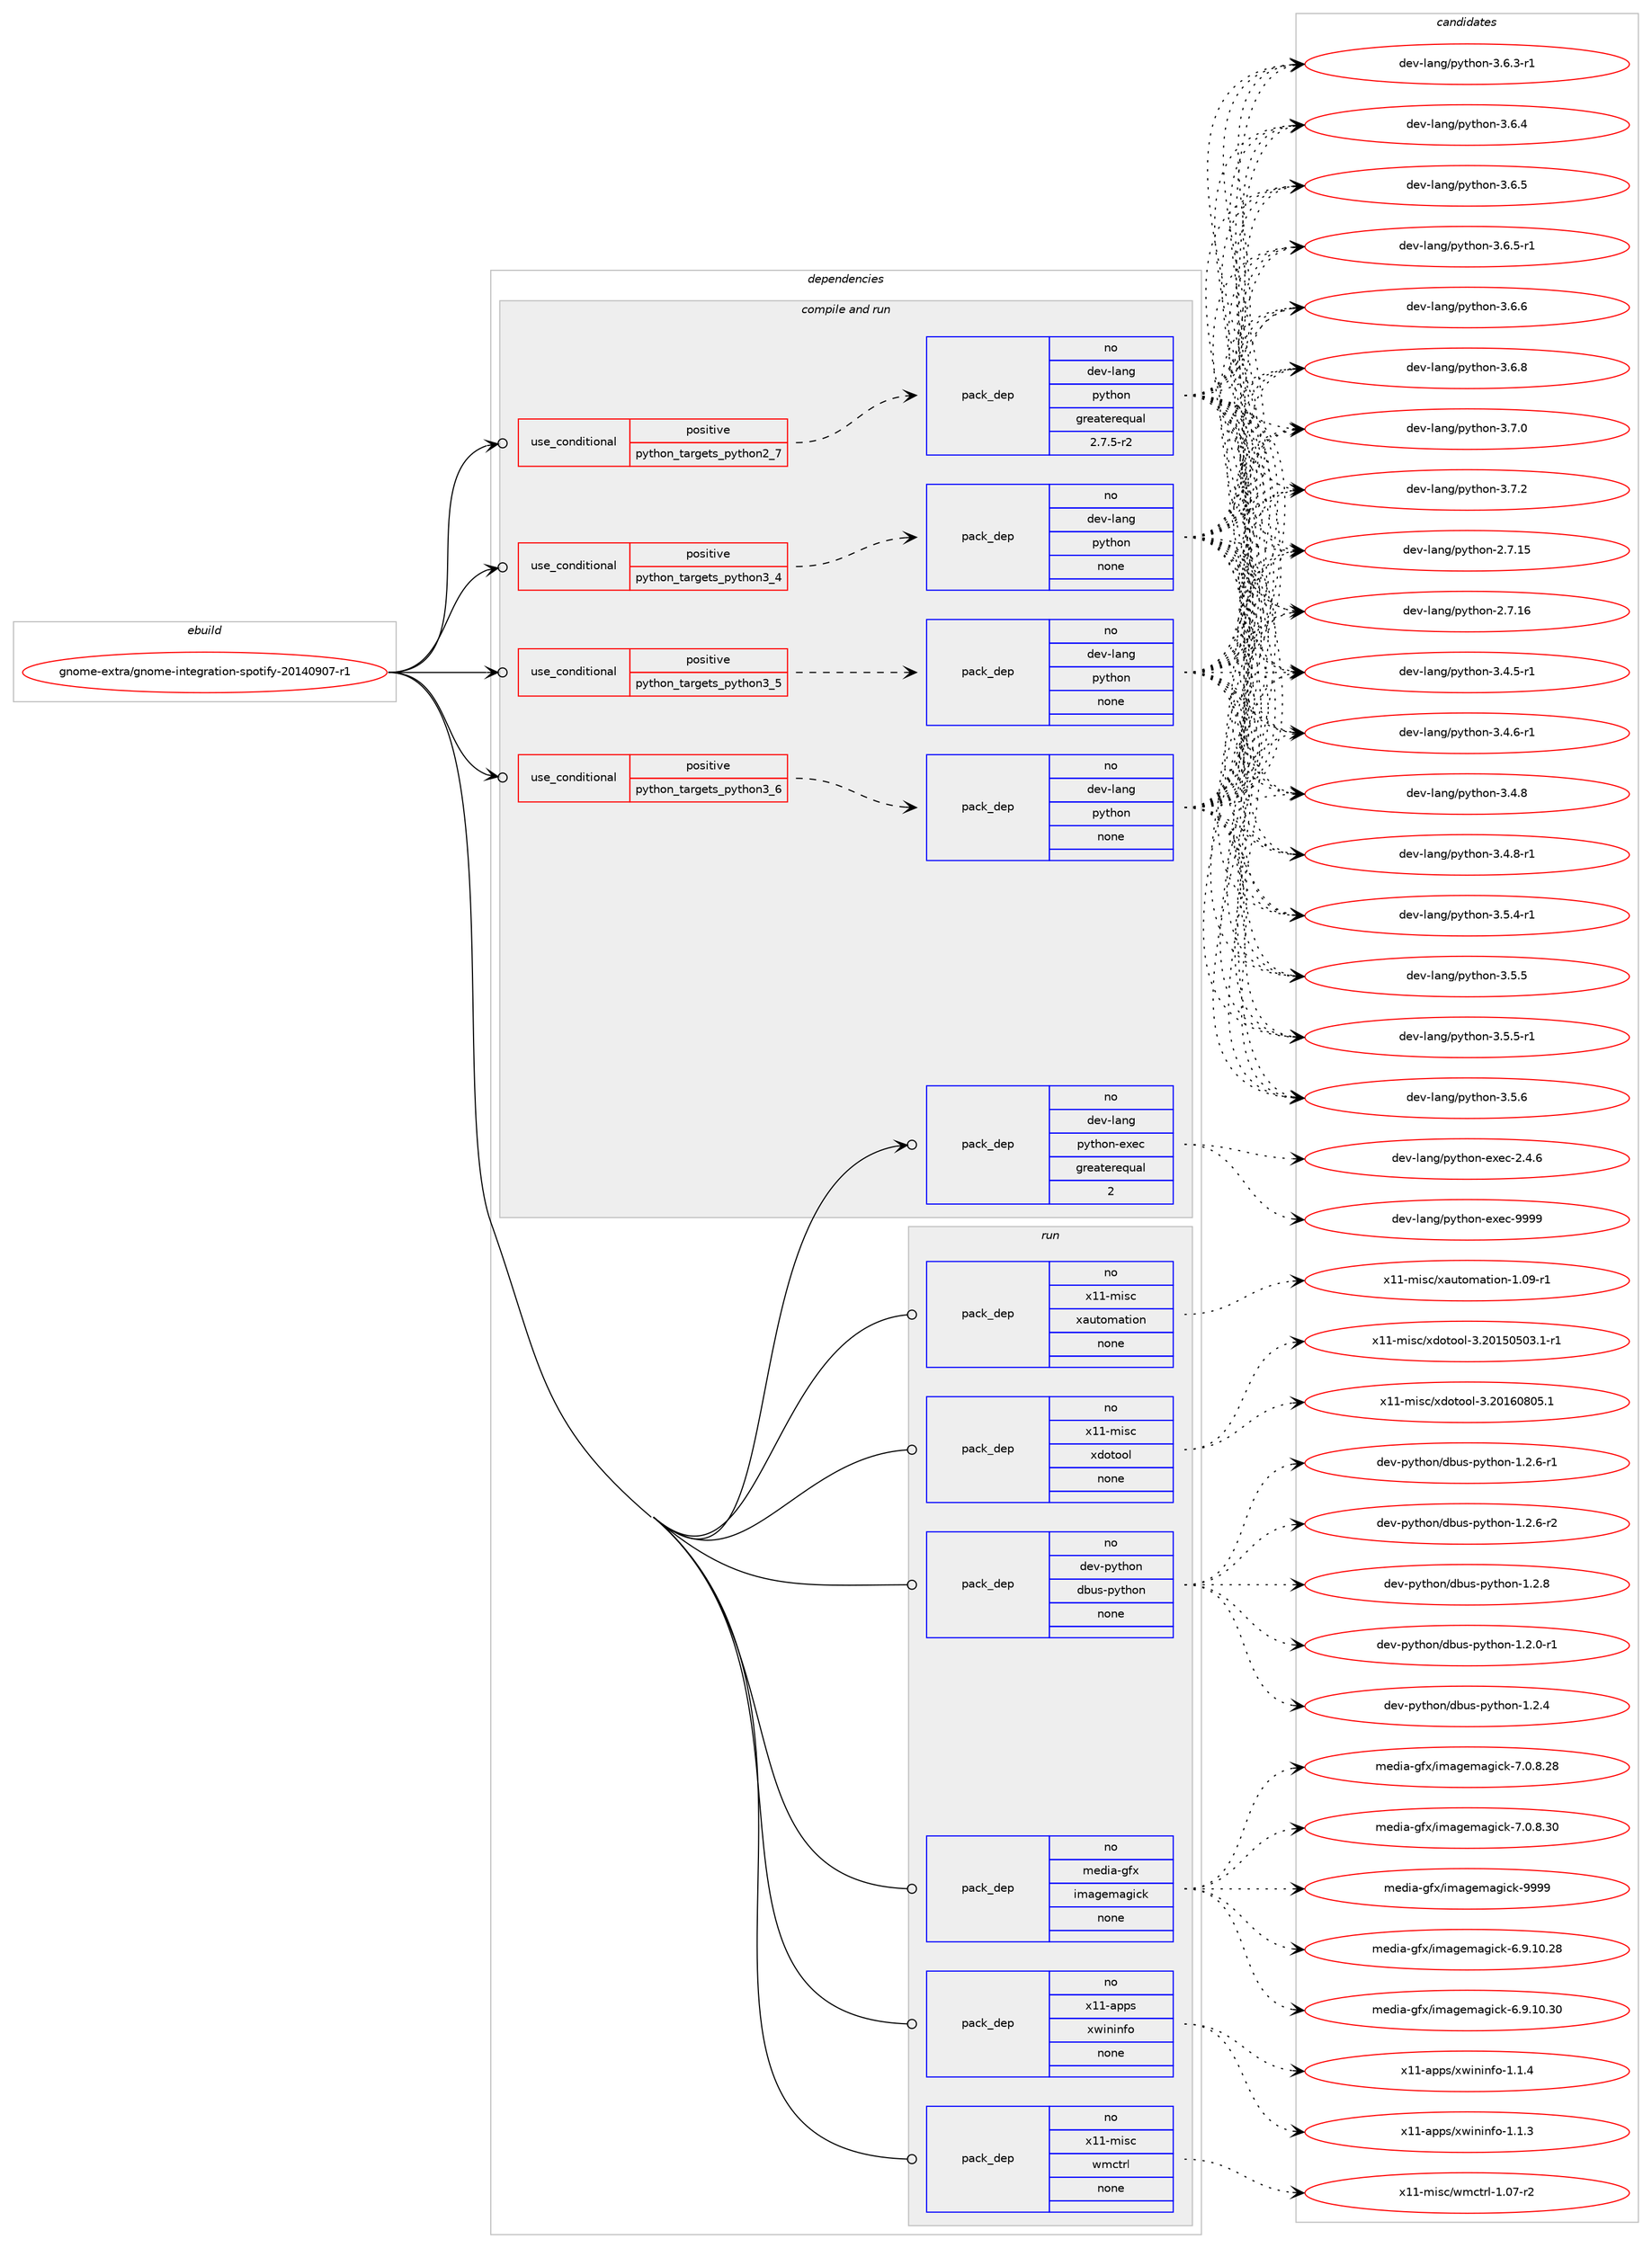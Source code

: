 digraph prolog {

# *************
# Graph options
# *************

newrank=true;
concentrate=true;
compound=true;
graph [rankdir=LR,fontname=Helvetica,fontsize=10,ranksep=1.5];#, ranksep=2.5, nodesep=0.2];
edge  [arrowhead=vee];
node  [fontname=Helvetica,fontsize=10];

# **********
# The ebuild
# **********

subgraph cluster_leftcol {
color=gray;
rank=same;
label=<<i>ebuild</i>>;
id [label="gnome-extra/gnome-integration-spotify-20140907-r1", color=red, width=4, href="../gnome-extra/gnome-integration-spotify-20140907-r1.svg"];
}

# ****************
# The dependencies
# ****************

subgraph cluster_midcol {
color=gray;
label=<<i>dependencies</i>>;
subgraph cluster_compile {
fillcolor="#eeeeee";
style=filled;
label=<<i>compile</i>>;
}
subgraph cluster_compileandrun {
fillcolor="#eeeeee";
style=filled;
label=<<i>compile and run</i>>;
subgraph cond428011 {
dependency1567355 [label=<<TABLE BORDER="0" CELLBORDER="1" CELLSPACING="0" CELLPADDING="4"><TR><TD ROWSPAN="3" CELLPADDING="10">use_conditional</TD></TR><TR><TD>positive</TD></TR><TR><TD>python_targets_python2_7</TD></TR></TABLE>>, shape=none, color=red];
subgraph pack1115125 {
dependency1567356 [label=<<TABLE BORDER="0" CELLBORDER="1" CELLSPACING="0" CELLPADDING="4" WIDTH="220"><TR><TD ROWSPAN="6" CELLPADDING="30">pack_dep</TD></TR><TR><TD WIDTH="110">no</TD></TR><TR><TD>dev-lang</TD></TR><TR><TD>python</TD></TR><TR><TD>greaterequal</TD></TR><TR><TD>2.7.5-r2</TD></TR></TABLE>>, shape=none, color=blue];
}
dependency1567355:e -> dependency1567356:w [weight=20,style="dashed",arrowhead="vee"];
}
id:e -> dependency1567355:w [weight=20,style="solid",arrowhead="odotvee"];
subgraph cond428012 {
dependency1567357 [label=<<TABLE BORDER="0" CELLBORDER="1" CELLSPACING="0" CELLPADDING="4"><TR><TD ROWSPAN="3" CELLPADDING="10">use_conditional</TD></TR><TR><TD>positive</TD></TR><TR><TD>python_targets_python3_4</TD></TR></TABLE>>, shape=none, color=red];
subgraph pack1115126 {
dependency1567358 [label=<<TABLE BORDER="0" CELLBORDER="1" CELLSPACING="0" CELLPADDING="4" WIDTH="220"><TR><TD ROWSPAN="6" CELLPADDING="30">pack_dep</TD></TR><TR><TD WIDTH="110">no</TD></TR><TR><TD>dev-lang</TD></TR><TR><TD>python</TD></TR><TR><TD>none</TD></TR><TR><TD></TD></TR></TABLE>>, shape=none, color=blue];
}
dependency1567357:e -> dependency1567358:w [weight=20,style="dashed",arrowhead="vee"];
}
id:e -> dependency1567357:w [weight=20,style="solid",arrowhead="odotvee"];
subgraph cond428013 {
dependency1567359 [label=<<TABLE BORDER="0" CELLBORDER="1" CELLSPACING="0" CELLPADDING="4"><TR><TD ROWSPAN="3" CELLPADDING="10">use_conditional</TD></TR><TR><TD>positive</TD></TR><TR><TD>python_targets_python3_5</TD></TR></TABLE>>, shape=none, color=red];
subgraph pack1115127 {
dependency1567360 [label=<<TABLE BORDER="0" CELLBORDER="1" CELLSPACING="0" CELLPADDING="4" WIDTH="220"><TR><TD ROWSPAN="6" CELLPADDING="30">pack_dep</TD></TR><TR><TD WIDTH="110">no</TD></TR><TR><TD>dev-lang</TD></TR><TR><TD>python</TD></TR><TR><TD>none</TD></TR><TR><TD></TD></TR></TABLE>>, shape=none, color=blue];
}
dependency1567359:e -> dependency1567360:w [weight=20,style="dashed",arrowhead="vee"];
}
id:e -> dependency1567359:w [weight=20,style="solid",arrowhead="odotvee"];
subgraph cond428014 {
dependency1567361 [label=<<TABLE BORDER="0" CELLBORDER="1" CELLSPACING="0" CELLPADDING="4"><TR><TD ROWSPAN="3" CELLPADDING="10">use_conditional</TD></TR><TR><TD>positive</TD></TR><TR><TD>python_targets_python3_6</TD></TR></TABLE>>, shape=none, color=red];
subgraph pack1115128 {
dependency1567362 [label=<<TABLE BORDER="0" CELLBORDER="1" CELLSPACING="0" CELLPADDING="4" WIDTH="220"><TR><TD ROWSPAN="6" CELLPADDING="30">pack_dep</TD></TR><TR><TD WIDTH="110">no</TD></TR><TR><TD>dev-lang</TD></TR><TR><TD>python</TD></TR><TR><TD>none</TD></TR><TR><TD></TD></TR></TABLE>>, shape=none, color=blue];
}
dependency1567361:e -> dependency1567362:w [weight=20,style="dashed",arrowhead="vee"];
}
id:e -> dependency1567361:w [weight=20,style="solid",arrowhead="odotvee"];
subgraph pack1115129 {
dependency1567363 [label=<<TABLE BORDER="0" CELLBORDER="1" CELLSPACING="0" CELLPADDING="4" WIDTH="220"><TR><TD ROWSPAN="6" CELLPADDING="30">pack_dep</TD></TR><TR><TD WIDTH="110">no</TD></TR><TR><TD>dev-lang</TD></TR><TR><TD>python-exec</TD></TR><TR><TD>greaterequal</TD></TR><TR><TD>2</TD></TR></TABLE>>, shape=none, color=blue];
}
id:e -> dependency1567363:w [weight=20,style="solid",arrowhead="odotvee"];
}
subgraph cluster_run {
fillcolor="#eeeeee";
style=filled;
label=<<i>run</i>>;
subgraph pack1115130 {
dependency1567364 [label=<<TABLE BORDER="0" CELLBORDER="1" CELLSPACING="0" CELLPADDING="4" WIDTH="220"><TR><TD ROWSPAN="6" CELLPADDING="30">pack_dep</TD></TR><TR><TD WIDTH="110">no</TD></TR><TR><TD>dev-python</TD></TR><TR><TD>dbus-python</TD></TR><TR><TD>none</TD></TR><TR><TD></TD></TR></TABLE>>, shape=none, color=blue];
}
id:e -> dependency1567364:w [weight=20,style="solid",arrowhead="odot"];
subgraph pack1115131 {
dependency1567365 [label=<<TABLE BORDER="0" CELLBORDER="1" CELLSPACING="0" CELLPADDING="4" WIDTH="220"><TR><TD ROWSPAN="6" CELLPADDING="30">pack_dep</TD></TR><TR><TD WIDTH="110">no</TD></TR><TR><TD>media-gfx</TD></TR><TR><TD>imagemagick</TD></TR><TR><TD>none</TD></TR><TR><TD></TD></TR></TABLE>>, shape=none, color=blue];
}
id:e -> dependency1567365:w [weight=20,style="solid",arrowhead="odot"];
subgraph pack1115132 {
dependency1567366 [label=<<TABLE BORDER="0" CELLBORDER="1" CELLSPACING="0" CELLPADDING="4" WIDTH="220"><TR><TD ROWSPAN="6" CELLPADDING="30">pack_dep</TD></TR><TR><TD WIDTH="110">no</TD></TR><TR><TD>x11-apps</TD></TR><TR><TD>xwininfo</TD></TR><TR><TD>none</TD></TR><TR><TD></TD></TR></TABLE>>, shape=none, color=blue];
}
id:e -> dependency1567366:w [weight=20,style="solid",arrowhead="odot"];
subgraph pack1115133 {
dependency1567367 [label=<<TABLE BORDER="0" CELLBORDER="1" CELLSPACING="0" CELLPADDING="4" WIDTH="220"><TR><TD ROWSPAN="6" CELLPADDING="30">pack_dep</TD></TR><TR><TD WIDTH="110">no</TD></TR><TR><TD>x11-misc</TD></TR><TR><TD>wmctrl</TD></TR><TR><TD>none</TD></TR><TR><TD></TD></TR></TABLE>>, shape=none, color=blue];
}
id:e -> dependency1567367:w [weight=20,style="solid",arrowhead="odot"];
subgraph pack1115134 {
dependency1567368 [label=<<TABLE BORDER="0" CELLBORDER="1" CELLSPACING="0" CELLPADDING="4" WIDTH="220"><TR><TD ROWSPAN="6" CELLPADDING="30">pack_dep</TD></TR><TR><TD WIDTH="110">no</TD></TR><TR><TD>x11-misc</TD></TR><TR><TD>xautomation</TD></TR><TR><TD>none</TD></TR><TR><TD></TD></TR></TABLE>>, shape=none, color=blue];
}
id:e -> dependency1567368:w [weight=20,style="solid",arrowhead="odot"];
subgraph pack1115135 {
dependency1567369 [label=<<TABLE BORDER="0" CELLBORDER="1" CELLSPACING="0" CELLPADDING="4" WIDTH="220"><TR><TD ROWSPAN="6" CELLPADDING="30">pack_dep</TD></TR><TR><TD WIDTH="110">no</TD></TR><TR><TD>x11-misc</TD></TR><TR><TD>xdotool</TD></TR><TR><TD>none</TD></TR><TR><TD></TD></TR></TABLE>>, shape=none, color=blue];
}
id:e -> dependency1567369:w [weight=20,style="solid",arrowhead="odot"];
}
}

# **************
# The candidates
# **************

subgraph cluster_choices {
rank=same;
color=gray;
label=<<i>candidates</i>>;

subgraph choice1115125 {
color=black;
nodesep=1;
choice10010111845108971101034711212111610411111045504655464953 [label="dev-lang/python-2.7.15", color=red, width=4,href="../dev-lang/python-2.7.15.svg"];
choice10010111845108971101034711212111610411111045504655464954 [label="dev-lang/python-2.7.16", color=red, width=4,href="../dev-lang/python-2.7.16.svg"];
choice1001011184510897110103471121211161041111104551465246534511449 [label="dev-lang/python-3.4.5-r1", color=red, width=4,href="../dev-lang/python-3.4.5-r1.svg"];
choice1001011184510897110103471121211161041111104551465246544511449 [label="dev-lang/python-3.4.6-r1", color=red, width=4,href="../dev-lang/python-3.4.6-r1.svg"];
choice100101118451089711010347112121116104111110455146524656 [label="dev-lang/python-3.4.8", color=red, width=4,href="../dev-lang/python-3.4.8.svg"];
choice1001011184510897110103471121211161041111104551465246564511449 [label="dev-lang/python-3.4.8-r1", color=red, width=4,href="../dev-lang/python-3.4.8-r1.svg"];
choice1001011184510897110103471121211161041111104551465346524511449 [label="dev-lang/python-3.5.4-r1", color=red, width=4,href="../dev-lang/python-3.5.4-r1.svg"];
choice100101118451089711010347112121116104111110455146534653 [label="dev-lang/python-3.5.5", color=red, width=4,href="../dev-lang/python-3.5.5.svg"];
choice1001011184510897110103471121211161041111104551465346534511449 [label="dev-lang/python-3.5.5-r1", color=red, width=4,href="../dev-lang/python-3.5.5-r1.svg"];
choice100101118451089711010347112121116104111110455146534654 [label="dev-lang/python-3.5.6", color=red, width=4,href="../dev-lang/python-3.5.6.svg"];
choice1001011184510897110103471121211161041111104551465446514511449 [label="dev-lang/python-3.6.3-r1", color=red, width=4,href="../dev-lang/python-3.6.3-r1.svg"];
choice100101118451089711010347112121116104111110455146544652 [label="dev-lang/python-3.6.4", color=red, width=4,href="../dev-lang/python-3.6.4.svg"];
choice100101118451089711010347112121116104111110455146544653 [label="dev-lang/python-3.6.5", color=red, width=4,href="../dev-lang/python-3.6.5.svg"];
choice1001011184510897110103471121211161041111104551465446534511449 [label="dev-lang/python-3.6.5-r1", color=red, width=4,href="../dev-lang/python-3.6.5-r1.svg"];
choice100101118451089711010347112121116104111110455146544654 [label="dev-lang/python-3.6.6", color=red, width=4,href="../dev-lang/python-3.6.6.svg"];
choice100101118451089711010347112121116104111110455146544656 [label="dev-lang/python-3.6.8", color=red, width=4,href="../dev-lang/python-3.6.8.svg"];
choice100101118451089711010347112121116104111110455146554648 [label="dev-lang/python-3.7.0", color=red, width=4,href="../dev-lang/python-3.7.0.svg"];
choice100101118451089711010347112121116104111110455146554650 [label="dev-lang/python-3.7.2", color=red, width=4,href="../dev-lang/python-3.7.2.svg"];
dependency1567356:e -> choice10010111845108971101034711212111610411111045504655464953:w [style=dotted,weight="100"];
dependency1567356:e -> choice10010111845108971101034711212111610411111045504655464954:w [style=dotted,weight="100"];
dependency1567356:e -> choice1001011184510897110103471121211161041111104551465246534511449:w [style=dotted,weight="100"];
dependency1567356:e -> choice1001011184510897110103471121211161041111104551465246544511449:w [style=dotted,weight="100"];
dependency1567356:e -> choice100101118451089711010347112121116104111110455146524656:w [style=dotted,weight="100"];
dependency1567356:e -> choice1001011184510897110103471121211161041111104551465246564511449:w [style=dotted,weight="100"];
dependency1567356:e -> choice1001011184510897110103471121211161041111104551465346524511449:w [style=dotted,weight="100"];
dependency1567356:e -> choice100101118451089711010347112121116104111110455146534653:w [style=dotted,weight="100"];
dependency1567356:e -> choice1001011184510897110103471121211161041111104551465346534511449:w [style=dotted,weight="100"];
dependency1567356:e -> choice100101118451089711010347112121116104111110455146534654:w [style=dotted,weight="100"];
dependency1567356:e -> choice1001011184510897110103471121211161041111104551465446514511449:w [style=dotted,weight="100"];
dependency1567356:e -> choice100101118451089711010347112121116104111110455146544652:w [style=dotted,weight="100"];
dependency1567356:e -> choice100101118451089711010347112121116104111110455146544653:w [style=dotted,weight="100"];
dependency1567356:e -> choice1001011184510897110103471121211161041111104551465446534511449:w [style=dotted,weight="100"];
dependency1567356:e -> choice100101118451089711010347112121116104111110455146544654:w [style=dotted,weight="100"];
dependency1567356:e -> choice100101118451089711010347112121116104111110455146544656:w [style=dotted,weight="100"];
dependency1567356:e -> choice100101118451089711010347112121116104111110455146554648:w [style=dotted,weight="100"];
dependency1567356:e -> choice100101118451089711010347112121116104111110455146554650:w [style=dotted,weight="100"];
}
subgraph choice1115126 {
color=black;
nodesep=1;
choice10010111845108971101034711212111610411111045504655464953 [label="dev-lang/python-2.7.15", color=red, width=4,href="../dev-lang/python-2.7.15.svg"];
choice10010111845108971101034711212111610411111045504655464954 [label="dev-lang/python-2.7.16", color=red, width=4,href="../dev-lang/python-2.7.16.svg"];
choice1001011184510897110103471121211161041111104551465246534511449 [label="dev-lang/python-3.4.5-r1", color=red, width=4,href="../dev-lang/python-3.4.5-r1.svg"];
choice1001011184510897110103471121211161041111104551465246544511449 [label="dev-lang/python-3.4.6-r1", color=red, width=4,href="../dev-lang/python-3.4.6-r1.svg"];
choice100101118451089711010347112121116104111110455146524656 [label="dev-lang/python-3.4.8", color=red, width=4,href="../dev-lang/python-3.4.8.svg"];
choice1001011184510897110103471121211161041111104551465246564511449 [label="dev-lang/python-3.4.8-r1", color=red, width=4,href="../dev-lang/python-3.4.8-r1.svg"];
choice1001011184510897110103471121211161041111104551465346524511449 [label="dev-lang/python-3.5.4-r1", color=red, width=4,href="../dev-lang/python-3.5.4-r1.svg"];
choice100101118451089711010347112121116104111110455146534653 [label="dev-lang/python-3.5.5", color=red, width=4,href="../dev-lang/python-3.5.5.svg"];
choice1001011184510897110103471121211161041111104551465346534511449 [label="dev-lang/python-3.5.5-r1", color=red, width=4,href="../dev-lang/python-3.5.5-r1.svg"];
choice100101118451089711010347112121116104111110455146534654 [label="dev-lang/python-3.5.6", color=red, width=4,href="../dev-lang/python-3.5.6.svg"];
choice1001011184510897110103471121211161041111104551465446514511449 [label="dev-lang/python-3.6.3-r1", color=red, width=4,href="../dev-lang/python-3.6.3-r1.svg"];
choice100101118451089711010347112121116104111110455146544652 [label="dev-lang/python-3.6.4", color=red, width=4,href="../dev-lang/python-3.6.4.svg"];
choice100101118451089711010347112121116104111110455146544653 [label="dev-lang/python-3.6.5", color=red, width=4,href="../dev-lang/python-3.6.5.svg"];
choice1001011184510897110103471121211161041111104551465446534511449 [label="dev-lang/python-3.6.5-r1", color=red, width=4,href="../dev-lang/python-3.6.5-r1.svg"];
choice100101118451089711010347112121116104111110455146544654 [label="dev-lang/python-3.6.6", color=red, width=4,href="../dev-lang/python-3.6.6.svg"];
choice100101118451089711010347112121116104111110455146544656 [label="dev-lang/python-3.6.8", color=red, width=4,href="../dev-lang/python-3.6.8.svg"];
choice100101118451089711010347112121116104111110455146554648 [label="dev-lang/python-3.7.0", color=red, width=4,href="../dev-lang/python-3.7.0.svg"];
choice100101118451089711010347112121116104111110455146554650 [label="dev-lang/python-3.7.2", color=red, width=4,href="../dev-lang/python-3.7.2.svg"];
dependency1567358:e -> choice10010111845108971101034711212111610411111045504655464953:w [style=dotted,weight="100"];
dependency1567358:e -> choice10010111845108971101034711212111610411111045504655464954:w [style=dotted,weight="100"];
dependency1567358:e -> choice1001011184510897110103471121211161041111104551465246534511449:w [style=dotted,weight="100"];
dependency1567358:e -> choice1001011184510897110103471121211161041111104551465246544511449:w [style=dotted,weight="100"];
dependency1567358:e -> choice100101118451089711010347112121116104111110455146524656:w [style=dotted,weight="100"];
dependency1567358:e -> choice1001011184510897110103471121211161041111104551465246564511449:w [style=dotted,weight="100"];
dependency1567358:e -> choice1001011184510897110103471121211161041111104551465346524511449:w [style=dotted,weight="100"];
dependency1567358:e -> choice100101118451089711010347112121116104111110455146534653:w [style=dotted,weight="100"];
dependency1567358:e -> choice1001011184510897110103471121211161041111104551465346534511449:w [style=dotted,weight="100"];
dependency1567358:e -> choice100101118451089711010347112121116104111110455146534654:w [style=dotted,weight="100"];
dependency1567358:e -> choice1001011184510897110103471121211161041111104551465446514511449:w [style=dotted,weight="100"];
dependency1567358:e -> choice100101118451089711010347112121116104111110455146544652:w [style=dotted,weight="100"];
dependency1567358:e -> choice100101118451089711010347112121116104111110455146544653:w [style=dotted,weight="100"];
dependency1567358:e -> choice1001011184510897110103471121211161041111104551465446534511449:w [style=dotted,weight="100"];
dependency1567358:e -> choice100101118451089711010347112121116104111110455146544654:w [style=dotted,weight="100"];
dependency1567358:e -> choice100101118451089711010347112121116104111110455146544656:w [style=dotted,weight="100"];
dependency1567358:e -> choice100101118451089711010347112121116104111110455146554648:w [style=dotted,weight="100"];
dependency1567358:e -> choice100101118451089711010347112121116104111110455146554650:w [style=dotted,weight="100"];
}
subgraph choice1115127 {
color=black;
nodesep=1;
choice10010111845108971101034711212111610411111045504655464953 [label="dev-lang/python-2.7.15", color=red, width=4,href="../dev-lang/python-2.7.15.svg"];
choice10010111845108971101034711212111610411111045504655464954 [label="dev-lang/python-2.7.16", color=red, width=4,href="../dev-lang/python-2.7.16.svg"];
choice1001011184510897110103471121211161041111104551465246534511449 [label="dev-lang/python-3.4.5-r1", color=red, width=4,href="../dev-lang/python-3.4.5-r1.svg"];
choice1001011184510897110103471121211161041111104551465246544511449 [label="dev-lang/python-3.4.6-r1", color=red, width=4,href="../dev-lang/python-3.4.6-r1.svg"];
choice100101118451089711010347112121116104111110455146524656 [label="dev-lang/python-3.4.8", color=red, width=4,href="../dev-lang/python-3.4.8.svg"];
choice1001011184510897110103471121211161041111104551465246564511449 [label="dev-lang/python-3.4.8-r1", color=red, width=4,href="../dev-lang/python-3.4.8-r1.svg"];
choice1001011184510897110103471121211161041111104551465346524511449 [label="dev-lang/python-3.5.4-r1", color=red, width=4,href="../dev-lang/python-3.5.4-r1.svg"];
choice100101118451089711010347112121116104111110455146534653 [label="dev-lang/python-3.5.5", color=red, width=4,href="../dev-lang/python-3.5.5.svg"];
choice1001011184510897110103471121211161041111104551465346534511449 [label="dev-lang/python-3.5.5-r1", color=red, width=4,href="../dev-lang/python-3.5.5-r1.svg"];
choice100101118451089711010347112121116104111110455146534654 [label="dev-lang/python-3.5.6", color=red, width=4,href="../dev-lang/python-3.5.6.svg"];
choice1001011184510897110103471121211161041111104551465446514511449 [label="dev-lang/python-3.6.3-r1", color=red, width=4,href="../dev-lang/python-3.6.3-r1.svg"];
choice100101118451089711010347112121116104111110455146544652 [label="dev-lang/python-3.6.4", color=red, width=4,href="../dev-lang/python-3.6.4.svg"];
choice100101118451089711010347112121116104111110455146544653 [label="dev-lang/python-3.6.5", color=red, width=4,href="../dev-lang/python-3.6.5.svg"];
choice1001011184510897110103471121211161041111104551465446534511449 [label="dev-lang/python-3.6.5-r1", color=red, width=4,href="../dev-lang/python-3.6.5-r1.svg"];
choice100101118451089711010347112121116104111110455146544654 [label="dev-lang/python-3.6.6", color=red, width=4,href="../dev-lang/python-3.6.6.svg"];
choice100101118451089711010347112121116104111110455146544656 [label="dev-lang/python-3.6.8", color=red, width=4,href="../dev-lang/python-3.6.8.svg"];
choice100101118451089711010347112121116104111110455146554648 [label="dev-lang/python-3.7.0", color=red, width=4,href="../dev-lang/python-3.7.0.svg"];
choice100101118451089711010347112121116104111110455146554650 [label="dev-lang/python-3.7.2", color=red, width=4,href="../dev-lang/python-3.7.2.svg"];
dependency1567360:e -> choice10010111845108971101034711212111610411111045504655464953:w [style=dotted,weight="100"];
dependency1567360:e -> choice10010111845108971101034711212111610411111045504655464954:w [style=dotted,weight="100"];
dependency1567360:e -> choice1001011184510897110103471121211161041111104551465246534511449:w [style=dotted,weight="100"];
dependency1567360:e -> choice1001011184510897110103471121211161041111104551465246544511449:w [style=dotted,weight="100"];
dependency1567360:e -> choice100101118451089711010347112121116104111110455146524656:w [style=dotted,weight="100"];
dependency1567360:e -> choice1001011184510897110103471121211161041111104551465246564511449:w [style=dotted,weight="100"];
dependency1567360:e -> choice1001011184510897110103471121211161041111104551465346524511449:w [style=dotted,weight="100"];
dependency1567360:e -> choice100101118451089711010347112121116104111110455146534653:w [style=dotted,weight="100"];
dependency1567360:e -> choice1001011184510897110103471121211161041111104551465346534511449:w [style=dotted,weight="100"];
dependency1567360:e -> choice100101118451089711010347112121116104111110455146534654:w [style=dotted,weight="100"];
dependency1567360:e -> choice1001011184510897110103471121211161041111104551465446514511449:w [style=dotted,weight="100"];
dependency1567360:e -> choice100101118451089711010347112121116104111110455146544652:w [style=dotted,weight="100"];
dependency1567360:e -> choice100101118451089711010347112121116104111110455146544653:w [style=dotted,weight="100"];
dependency1567360:e -> choice1001011184510897110103471121211161041111104551465446534511449:w [style=dotted,weight="100"];
dependency1567360:e -> choice100101118451089711010347112121116104111110455146544654:w [style=dotted,weight="100"];
dependency1567360:e -> choice100101118451089711010347112121116104111110455146544656:w [style=dotted,weight="100"];
dependency1567360:e -> choice100101118451089711010347112121116104111110455146554648:w [style=dotted,weight="100"];
dependency1567360:e -> choice100101118451089711010347112121116104111110455146554650:w [style=dotted,weight="100"];
}
subgraph choice1115128 {
color=black;
nodesep=1;
choice10010111845108971101034711212111610411111045504655464953 [label="dev-lang/python-2.7.15", color=red, width=4,href="../dev-lang/python-2.7.15.svg"];
choice10010111845108971101034711212111610411111045504655464954 [label="dev-lang/python-2.7.16", color=red, width=4,href="../dev-lang/python-2.7.16.svg"];
choice1001011184510897110103471121211161041111104551465246534511449 [label="dev-lang/python-3.4.5-r1", color=red, width=4,href="../dev-lang/python-3.4.5-r1.svg"];
choice1001011184510897110103471121211161041111104551465246544511449 [label="dev-lang/python-3.4.6-r1", color=red, width=4,href="../dev-lang/python-3.4.6-r1.svg"];
choice100101118451089711010347112121116104111110455146524656 [label="dev-lang/python-3.4.8", color=red, width=4,href="../dev-lang/python-3.4.8.svg"];
choice1001011184510897110103471121211161041111104551465246564511449 [label="dev-lang/python-3.4.8-r1", color=red, width=4,href="../dev-lang/python-3.4.8-r1.svg"];
choice1001011184510897110103471121211161041111104551465346524511449 [label="dev-lang/python-3.5.4-r1", color=red, width=4,href="../dev-lang/python-3.5.4-r1.svg"];
choice100101118451089711010347112121116104111110455146534653 [label="dev-lang/python-3.5.5", color=red, width=4,href="../dev-lang/python-3.5.5.svg"];
choice1001011184510897110103471121211161041111104551465346534511449 [label="dev-lang/python-3.5.5-r1", color=red, width=4,href="../dev-lang/python-3.5.5-r1.svg"];
choice100101118451089711010347112121116104111110455146534654 [label="dev-lang/python-3.5.6", color=red, width=4,href="../dev-lang/python-3.5.6.svg"];
choice1001011184510897110103471121211161041111104551465446514511449 [label="dev-lang/python-3.6.3-r1", color=red, width=4,href="../dev-lang/python-3.6.3-r1.svg"];
choice100101118451089711010347112121116104111110455146544652 [label="dev-lang/python-3.6.4", color=red, width=4,href="../dev-lang/python-3.6.4.svg"];
choice100101118451089711010347112121116104111110455146544653 [label="dev-lang/python-3.6.5", color=red, width=4,href="../dev-lang/python-3.6.5.svg"];
choice1001011184510897110103471121211161041111104551465446534511449 [label="dev-lang/python-3.6.5-r1", color=red, width=4,href="../dev-lang/python-3.6.5-r1.svg"];
choice100101118451089711010347112121116104111110455146544654 [label="dev-lang/python-3.6.6", color=red, width=4,href="../dev-lang/python-3.6.6.svg"];
choice100101118451089711010347112121116104111110455146544656 [label="dev-lang/python-3.6.8", color=red, width=4,href="../dev-lang/python-3.6.8.svg"];
choice100101118451089711010347112121116104111110455146554648 [label="dev-lang/python-3.7.0", color=red, width=4,href="../dev-lang/python-3.7.0.svg"];
choice100101118451089711010347112121116104111110455146554650 [label="dev-lang/python-3.7.2", color=red, width=4,href="../dev-lang/python-3.7.2.svg"];
dependency1567362:e -> choice10010111845108971101034711212111610411111045504655464953:w [style=dotted,weight="100"];
dependency1567362:e -> choice10010111845108971101034711212111610411111045504655464954:w [style=dotted,weight="100"];
dependency1567362:e -> choice1001011184510897110103471121211161041111104551465246534511449:w [style=dotted,weight="100"];
dependency1567362:e -> choice1001011184510897110103471121211161041111104551465246544511449:w [style=dotted,weight="100"];
dependency1567362:e -> choice100101118451089711010347112121116104111110455146524656:w [style=dotted,weight="100"];
dependency1567362:e -> choice1001011184510897110103471121211161041111104551465246564511449:w [style=dotted,weight="100"];
dependency1567362:e -> choice1001011184510897110103471121211161041111104551465346524511449:w [style=dotted,weight="100"];
dependency1567362:e -> choice100101118451089711010347112121116104111110455146534653:w [style=dotted,weight="100"];
dependency1567362:e -> choice1001011184510897110103471121211161041111104551465346534511449:w [style=dotted,weight="100"];
dependency1567362:e -> choice100101118451089711010347112121116104111110455146534654:w [style=dotted,weight="100"];
dependency1567362:e -> choice1001011184510897110103471121211161041111104551465446514511449:w [style=dotted,weight="100"];
dependency1567362:e -> choice100101118451089711010347112121116104111110455146544652:w [style=dotted,weight="100"];
dependency1567362:e -> choice100101118451089711010347112121116104111110455146544653:w [style=dotted,weight="100"];
dependency1567362:e -> choice1001011184510897110103471121211161041111104551465446534511449:w [style=dotted,weight="100"];
dependency1567362:e -> choice100101118451089711010347112121116104111110455146544654:w [style=dotted,weight="100"];
dependency1567362:e -> choice100101118451089711010347112121116104111110455146544656:w [style=dotted,weight="100"];
dependency1567362:e -> choice100101118451089711010347112121116104111110455146554648:w [style=dotted,weight="100"];
dependency1567362:e -> choice100101118451089711010347112121116104111110455146554650:w [style=dotted,weight="100"];
}
subgraph choice1115129 {
color=black;
nodesep=1;
choice1001011184510897110103471121211161041111104510112010199455046524654 [label="dev-lang/python-exec-2.4.6", color=red, width=4,href="../dev-lang/python-exec-2.4.6.svg"];
choice10010111845108971101034711212111610411111045101120101994557575757 [label="dev-lang/python-exec-9999", color=red, width=4,href="../dev-lang/python-exec-9999.svg"];
dependency1567363:e -> choice1001011184510897110103471121211161041111104510112010199455046524654:w [style=dotted,weight="100"];
dependency1567363:e -> choice10010111845108971101034711212111610411111045101120101994557575757:w [style=dotted,weight="100"];
}
subgraph choice1115130 {
color=black;
nodesep=1;
choice100101118451121211161041111104710098117115451121211161041111104549465046484511449 [label="dev-python/dbus-python-1.2.0-r1", color=red, width=4,href="../dev-python/dbus-python-1.2.0-r1.svg"];
choice10010111845112121116104111110471009811711545112121116104111110454946504652 [label="dev-python/dbus-python-1.2.4", color=red, width=4,href="../dev-python/dbus-python-1.2.4.svg"];
choice100101118451121211161041111104710098117115451121211161041111104549465046544511449 [label="dev-python/dbus-python-1.2.6-r1", color=red, width=4,href="../dev-python/dbus-python-1.2.6-r1.svg"];
choice100101118451121211161041111104710098117115451121211161041111104549465046544511450 [label="dev-python/dbus-python-1.2.6-r2", color=red, width=4,href="../dev-python/dbus-python-1.2.6-r2.svg"];
choice10010111845112121116104111110471009811711545112121116104111110454946504656 [label="dev-python/dbus-python-1.2.8", color=red, width=4,href="../dev-python/dbus-python-1.2.8.svg"];
dependency1567364:e -> choice100101118451121211161041111104710098117115451121211161041111104549465046484511449:w [style=dotted,weight="100"];
dependency1567364:e -> choice10010111845112121116104111110471009811711545112121116104111110454946504652:w [style=dotted,weight="100"];
dependency1567364:e -> choice100101118451121211161041111104710098117115451121211161041111104549465046544511449:w [style=dotted,weight="100"];
dependency1567364:e -> choice100101118451121211161041111104710098117115451121211161041111104549465046544511450:w [style=dotted,weight="100"];
dependency1567364:e -> choice10010111845112121116104111110471009811711545112121116104111110454946504656:w [style=dotted,weight="100"];
}
subgraph choice1115131 {
color=black;
nodesep=1;
choice10910110010597451031021204710510997103101109971031059910745544657464948465056 [label="media-gfx/imagemagick-6.9.10.28", color=red, width=4,href="../media-gfx/imagemagick-6.9.10.28.svg"];
choice10910110010597451031021204710510997103101109971031059910745544657464948465148 [label="media-gfx/imagemagick-6.9.10.30", color=red, width=4,href="../media-gfx/imagemagick-6.9.10.30.svg"];
choice109101100105974510310212047105109971031011099710310599107455546484656465056 [label="media-gfx/imagemagick-7.0.8.28", color=red, width=4,href="../media-gfx/imagemagick-7.0.8.28.svg"];
choice109101100105974510310212047105109971031011099710310599107455546484656465148 [label="media-gfx/imagemagick-7.0.8.30", color=red, width=4,href="../media-gfx/imagemagick-7.0.8.30.svg"];
choice1091011001059745103102120471051099710310110997103105991074557575757 [label="media-gfx/imagemagick-9999", color=red, width=4,href="../media-gfx/imagemagick-9999.svg"];
dependency1567365:e -> choice10910110010597451031021204710510997103101109971031059910745544657464948465056:w [style=dotted,weight="100"];
dependency1567365:e -> choice10910110010597451031021204710510997103101109971031059910745544657464948465148:w [style=dotted,weight="100"];
dependency1567365:e -> choice109101100105974510310212047105109971031011099710310599107455546484656465056:w [style=dotted,weight="100"];
dependency1567365:e -> choice109101100105974510310212047105109971031011099710310599107455546484656465148:w [style=dotted,weight="100"];
dependency1567365:e -> choice1091011001059745103102120471051099710310110997103105991074557575757:w [style=dotted,weight="100"];
}
subgraph choice1115132 {
color=black;
nodesep=1;
choice1204949459711211211547120119105110105110102111454946494651 [label="x11-apps/xwininfo-1.1.3", color=red, width=4,href="../x11-apps/xwininfo-1.1.3.svg"];
choice1204949459711211211547120119105110105110102111454946494652 [label="x11-apps/xwininfo-1.1.4", color=red, width=4,href="../x11-apps/xwininfo-1.1.4.svg"];
dependency1567366:e -> choice1204949459711211211547120119105110105110102111454946494651:w [style=dotted,weight="100"];
dependency1567366:e -> choice1204949459711211211547120119105110105110102111454946494652:w [style=dotted,weight="100"];
}
subgraph choice1115133 {
color=black;
nodesep=1;
choice12049494510910511599471191099911611410845494648554511450 [label="x11-misc/wmctrl-1.07-r2", color=red, width=4,href="../x11-misc/wmctrl-1.07-r2.svg"];
dependency1567367:e -> choice12049494510910511599471191099911611410845494648554511450:w [style=dotted,weight="100"];
}
subgraph choice1115134 {
color=black;
nodesep=1;
choice1204949451091051159947120971171161111099711610511111045494648574511449 [label="x11-misc/xautomation-1.09-r1", color=red, width=4,href="../x11-misc/xautomation-1.09-r1.svg"];
dependency1567368:e -> choice1204949451091051159947120971171161111099711610511111045494648574511449:w [style=dotted,weight="100"];
}
subgraph choice1115135 {
color=black;
nodesep=1;
choice1204949451091051159947120100111116111111108455146504849534853485146494511449 [label="x11-misc/xdotool-3.20150503.1-r1", color=red, width=4,href="../x11-misc/xdotool-3.20150503.1-r1.svg"];
choice120494945109105115994712010011111611111110845514650484954485648534649 [label="x11-misc/xdotool-3.20160805.1", color=red, width=4,href="../x11-misc/xdotool-3.20160805.1.svg"];
dependency1567369:e -> choice1204949451091051159947120100111116111111108455146504849534853485146494511449:w [style=dotted,weight="100"];
dependency1567369:e -> choice120494945109105115994712010011111611111110845514650484954485648534649:w [style=dotted,weight="100"];
}
}

}
